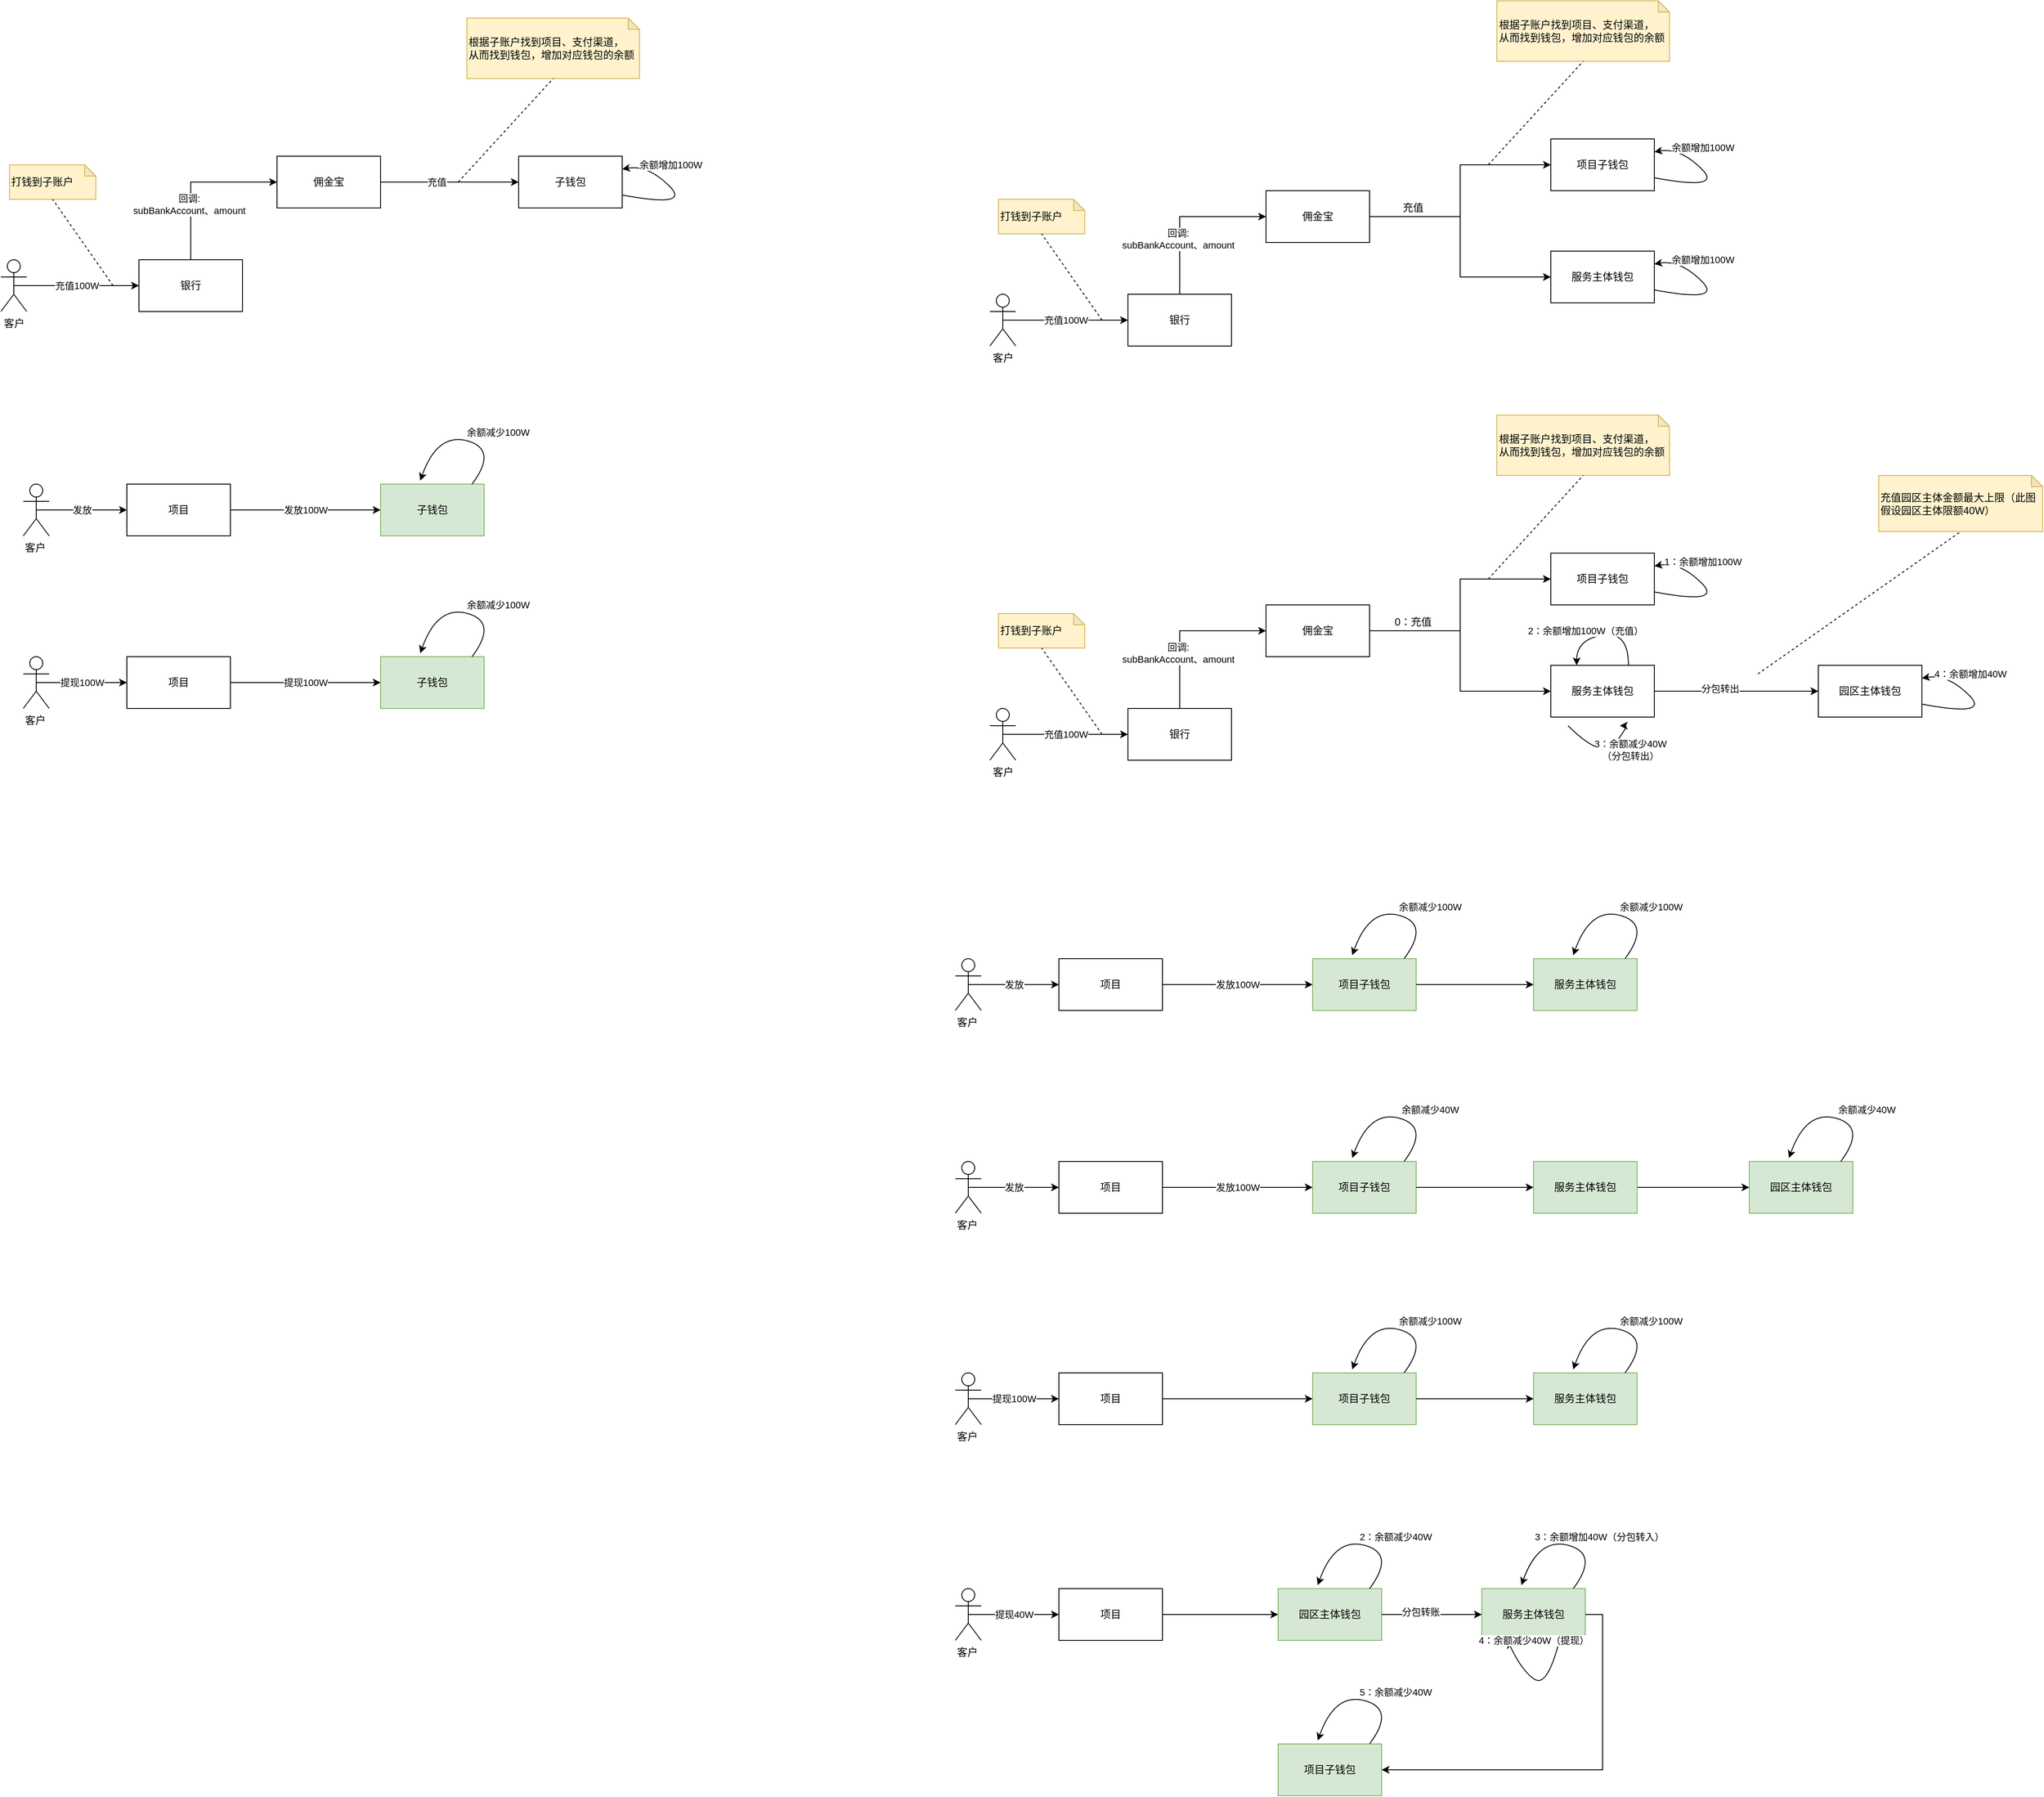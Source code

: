 <mxfile version="14.2.7" type="github">
  <diagram id="VvqAFld6kcSRDZWVkb-_" name="Page-1">
    <mxGraphModel dx="1422" dy="762" grid="1" gridSize="10" guides="1" tooltips="1" connect="1" arrows="1" fold="1" page="1" pageScale="1" pageWidth="827" pageHeight="1169" math="0" shadow="0">
      <root>
        <mxCell id="0" />
        <mxCell id="1" parent="0" />
        <mxCell id="OwSdajE1iPS6r4egMdJ5-2" value="子钱包" style="rounded=0;whiteSpace=wrap;html=1;" parent="1" vertex="1">
          <mxGeometry x="614" y="220" width="120" height="60" as="geometry" />
        </mxCell>
        <mxCell id="OwSdajE1iPS6r4egMdJ5-6" value="充值100W" style="edgeStyle=orthogonalEdgeStyle;rounded=0;orthogonalLoop=1;jettySize=auto;html=1;exitX=0.5;exitY=0.5;exitDx=0;exitDy=0;exitPerimeter=0;entryX=0;entryY=0.5;entryDx=0;entryDy=0;" parent="1" source="OwSdajE1iPS6r4egMdJ5-3" target="OwSdajE1iPS6r4egMdJ5-4" edge="1">
          <mxGeometry relative="1" as="geometry" />
        </mxCell>
        <mxCell id="OwSdajE1iPS6r4egMdJ5-3" value="客户" style="shape=umlActor;verticalLabelPosition=bottom;verticalAlign=top;html=1;outlineConnect=0;" parent="1" vertex="1">
          <mxGeometry x="14" y="340" width="30" height="60" as="geometry" />
        </mxCell>
        <mxCell id="OwSdajE1iPS6r4egMdJ5-13" style="edgeStyle=orthogonalEdgeStyle;rounded=0;orthogonalLoop=1;jettySize=auto;html=1;exitX=0.5;exitY=0;exitDx=0;exitDy=0;entryX=0;entryY=0.5;entryDx=0;entryDy=0;" parent="1" source="OwSdajE1iPS6r4egMdJ5-4" target="OwSdajE1iPS6r4egMdJ5-5" edge="1">
          <mxGeometry relative="1" as="geometry" />
        </mxCell>
        <mxCell id="OwSdajE1iPS6r4egMdJ5-14" value="回调: &lt;br&gt;subBankAccount、amount" style="edgeLabel;html=1;align=center;verticalAlign=middle;resizable=0;points=[];labelBackgroundColor=#ffffff;" parent="OwSdajE1iPS6r4egMdJ5-13" vertex="1" connectable="0">
          <mxGeometry x="-0.326" y="2" relative="1" as="geometry">
            <mxPoint as="offset" />
          </mxGeometry>
        </mxCell>
        <mxCell id="OwSdajE1iPS6r4egMdJ5-4" value="银行" style="rounded=0;whiteSpace=wrap;html=1;" parent="1" vertex="1">
          <mxGeometry x="174" y="340" width="120" height="60" as="geometry" />
        </mxCell>
        <mxCell id="OwSdajE1iPS6r4egMdJ5-15" style="edgeStyle=orthogonalEdgeStyle;rounded=0;orthogonalLoop=1;jettySize=auto;html=1;exitX=1;exitY=0.5;exitDx=0;exitDy=0;entryX=0;entryY=0.5;entryDx=0;entryDy=0;" parent="1" source="OwSdajE1iPS6r4egMdJ5-5" target="OwSdajE1iPS6r4egMdJ5-2" edge="1">
          <mxGeometry relative="1" as="geometry" />
        </mxCell>
        <mxCell id="OwSdajE1iPS6r4egMdJ5-18" value="充值" style="edgeLabel;html=1;align=center;verticalAlign=middle;resizable=0;points=[];fontColor=none;" parent="OwSdajE1iPS6r4egMdJ5-15" vertex="1" connectable="0">
          <mxGeometry x="-0.188" relative="1" as="geometry">
            <mxPoint as="offset" />
          </mxGeometry>
        </mxCell>
        <mxCell id="OwSdajE1iPS6r4egMdJ5-5" value="佣金宝" style="rounded=0;whiteSpace=wrap;html=1;" parent="1" vertex="1">
          <mxGeometry x="334" y="220" width="120" height="60" as="geometry" />
        </mxCell>
        <mxCell id="OwSdajE1iPS6r4egMdJ5-9" value="打钱到子账户" style="shape=note;whiteSpace=wrap;html=1;backgroundOutline=1;darkOpacity=0.05;align=left;fillColor=#fff2cc;strokeColor=#d6b656;size=13;" parent="1" vertex="1">
          <mxGeometry x="24" y="230" width="100" height="40" as="geometry" />
        </mxCell>
        <mxCell id="OwSdajE1iPS6r4egMdJ5-12" value="" style="endArrow=none;dashed=1;html=1;entryX=0.5;entryY=1;entryDx=0;entryDy=0;entryPerimeter=0;" parent="1" target="OwSdajE1iPS6r4egMdJ5-9" edge="1">
          <mxGeometry width="50" height="50" relative="1" as="geometry">
            <mxPoint x="144" y="370" as="sourcePoint" />
            <mxPoint x="154" y="330" as="targetPoint" />
          </mxGeometry>
        </mxCell>
        <mxCell id="OwSdajE1iPS6r4egMdJ5-17" value="根据子账户找到项目、支付渠道，&lt;br&gt;从而找到钱包，增加对应钱包的余额" style="shape=note;whiteSpace=wrap;html=1;backgroundOutline=1;darkOpacity=0.05;align=left;fillColor=#fff2cc;strokeColor=#d6b656;size=13;" parent="1" vertex="1">
          <mxGeometry x="554" y="60" width="200" height="70" as="geometry" />
        </mxCell>
        <mxCell id="OwSdajE1iPS6r4egMdJ5-19" value="" style="endArrow=none;dashed=1;html=1;fontColor=none;entryX=0.5;entryY=1;entryDx=0;entryDy=0;entryPerimeter=0;" parent="1" target="OwSdajE1iPS6r4egMdJ5-17" edge="1">
          <mxGeometry width="50" height="50" relative="1" as="geometry">
            <mxPoint x="544" y="250" as="sourcePoint" />
            <mxPoint x="614" y="160" as="targetPoint" />
          </mxGeometry>
        </mxCell>
        <mxCell id="OwSdajE1iPS6r4egMdJ5-20" value="余额增加100W" style="curved=1;endArrow=classic;html=1;fontColor=none;exitX=1;exitY=0.75;exitDx=0;exitDy=0;entryX=1;entryY=0.25;entryDx=0;entryDy=0;" parent="1" source="OwSdajE1iPS6r4egMdJ5-2" target="OwSdajE1iPS6r4egMdJ5-2" edge="1">
          <mxGeometry x="0.465" y="-18" width="50" height="50" relative="1" as="geometry">
            <mxPoint x="744" y="270" as="sourcePoint" />
            <mxPoint x="744" y="230" as="targetPoint" />
            <Array as="points">
              <mxPoint x="814" y="280" />
              <mxPoint x="764" y="230" />
            </Array>
            <mxPoint as="offset" />
          </mxGeometry>
        </mxCell>
        <mxCell id="OwSdajE1iPS6r4egMdJ5-22" value="项目" style="rounded=0;whiteSpace=wrap;html=1;" parent="1" vertex="1">
          <mxGeometry x="160" y="600" width="120" height="60" as="geometry" />
        </mxCell>
        <mxCell id="OwSdajE1iPS6r4egMdJ5-29" value="发放100W" style="edgeStyle=orthogonalEdgeStyle;rounded=0;orthogonalLoop=1;jettySize=auto;html=1;fontColor=none;exitX=1;exitY=0.5;exitDx=0;exitDy=0;" parent="1" source="OwSdajE1iPS6r4egMdJ5-22" target="OwSdajE1iPS6r4egMdJ5-28" edge="1">
          <mxGeometry relative="1" as="geometry">
            <mxPoint x="480" y="630" as="sourcePoint" />
          </mxGeometry>
        </mxCell>
        <mxCell id="OwSdajE1iPS6r4egMdJ5-28" value="子钱包" style="whiteSpace=wrap;html=1;rounded=0;fillColor=#d5e8d4;strokeColor=#82b366;" parent="1" vertex="1">
          <mxGeometry x="454" y="600" width="120" height="60" as="geometry" />
        </mxCell>
        <mxCell id="OwSdajE1iPS6r4egMdJ5-31" value="发放" style="edgeStyle=orthogonalEdgeStyle;rounded=0;orthogonalLoop=1;jettySize=auto;html=1;exitX=0.5;exitY=0.5;exitDx=0;exitDy=0;exitPerimeter=0;entryX=0;entryY=0.5;entryDx=0;entryDy=0;fontColor=none;" parent="1" source="OwSdajE1iPS6r4egMdJ5-30" target="OwSdajE1iPS6r4egMdJ5-22" edge="1">
          <mxGeometry relative="1" as="geometry" />
        </mxCell>
        <mxCell id="OwSdajE1iPS6r4egMdJ5-30" value="客户" style="shape=umlActor;verticalLabelPosition=bottom;verticalAlign=top;html=1;outlineConnect=0;labelBackgroundColor=#ffffff;fontColor=none;align=left;" parent="1" vertex="1">
          <mxGeometry x="40" y="600" width="30" height="60" as="geometry" />
        </mxCell>
        <mxCell id="OwSdajE1iPS6r4egMdJ5-45" value="" style="curved=1;endArrow=classic;html=1;fontColor=none;entryX=0.383;entryY=-0.067;entryDx=0;entryDy=0;entryPerimeter=0;" parent="1" target="OwSdajE1iPS6r4egMdJ5-28" edge="1">
          <mxGeometry width="50" height="50" relative="1" as="geometry">
            <mxPoint x="560" y="600" as="sourcePoint" />
            <mxPoint x="610" y="550" as="targetPoint" />
            <Array as="points">
              <mxPoint x="590" y="560" />
              <mxPoint x="520" y="540" />
            </Array>
          </mxGeometry>
        </mxCell>
        <mxCell id="OwSdajE1iPS6r4egMdJ5-46" value="余额减少100W" style="edgeLabel;html=1;align=center;verticalAlign=middle;resizable=0;points=[];fontColor=none;" parent="OwSdajE1iPS6r4egMdJ5-45" vertex="1" connectable="0">
          <mxGeometry x="0.091" y="2" relative="1" as="geometry">
            <mxPoint x="47.66" y="-8.46" as="offset" />
          </mxGeometry>
        </mxCell>
        <mxCell id="OwSdajE1iPS6r4egMdJ5-48" value="项目" style="rounded=0;whiteSpace=wrap;html=1;" parent="1" vertex="1">
          <mxGeometry x="160" y="800" width="120" height="60" as="geometry" />
        </mxCell>
        <mxCell id="OwSdajE1iPS6r4egMdJ5-49" value="提现100W" style="edgeStyle=orthogonalEdgeStyle;rounded=0;orthogonalLoop=1;jettySize=auto;html=1;fontColor=none;exitX=1;exitY=0.5;exitDx=0;exitDy=0;" parent="1" source="OwSdajE1iPS6r4egMdJ5-48" target="OwSdajE1iPS6r4egMdJ5-50" edge="1">
          <mxGeometry relative="1" as="geometry">
            <mxPoint x="480" y="830" as="sourcePoint" />
          </mxGeometry>
        </mxCell>
        <mxCell id="OwSdajE1iPS6r4egMdJ5-50" value="子钱包" style="whiteSpace=wrap;html=1;rounded=0;fillColor=#d5e8d4;strokeColor=#82b366;" parent="1" vertex="1">
          <mxGeometry x="454" y="800" width="120" height="60" as="geometry" />
        </mxCell>
        <mxCell id="OwSdajE1iPS6r4egMdJ5-51" value="提现100W" style="edgeStyle=orthogonalEdgeStyle;rounded=0;orthogonalLoop=1;jettySize=auto;html=1;exitX=0.5;exitY=0.5;exitDx=0;exitDy=0;exitPerimeter=0;entryX=0;entryY=0.5;entryDx=0;entryDy=0;fontColor=none;" parent="1" source="OwSdajE1iPS6r4egMdJ5-52" target="OwSdajE1iPS6r4egMdJ5-48" edge="1">
          <mxGeometry relative="1" as="geometry" />
        </mxCell>
        <mxCell id="OwSdajE1iPS6r4egMdJ5-52" value="客户" style="shape=umlActor;verticalLabelPosition=bottom;verticalAlign=top;html=1;outlineConnect=0;labelBackgroundColor=#ffffff;fontColor=none;align=left;" parent="1" vertex="1">
          <mxGeometry x="40" y="800" width="30" height="60" as="geometry" />
        </mxCell>
        <mxCell id="OwSdajE1iPS6r4egMdJ5-53" value="" style="curved=1;endArrow=classic;html=1;fontColor=none;entryX=0.383;entryY=-0.067;entryDx=0;entryDy=0;entryPerimeter=0;" parent="1" target="OwSdajE1iPS6r4egMdJ5-50" edge="1">
          <mxGeometry width="50" height="50" relative="1" as="geometry">
            <mxPoint x="560" y="800" as="sourcePoint" />
            <mxPoint x="610" y="750" as="targetPoint" />
            <Array as="points">
              <mxPoint x="590" y="760" />
              <mxPoint x="520" y="740" />
            </Array>
          </mxGeometry>
        </mxCell>
        <mxCell id="OwSdajE1iPS6r4egMdJ5-54" value="余额减少100W" style="edgeLabel;html=1;align=center;verticalAlign=middle;resizable=0;points=[];fontColor=none;" parent="OwSdajE1iPS6r4egMdJ5-53" vertex="1" connectable="0">
          <mxGeometry x="0.091" y="2" relative="1" as="geometry">
            <mxPoint x="47.66" y="-8.46" as="offset" />
          </mxGeometry>
        </mxCell>
        <mxCell id="L0Rb23iCuePktw84FL31-2" value="充值100W" style="edgeStyle=orthogonalEdgeStyle;rounded=0;orthogonalLoop=1;jettySize=auto;html=1;exitX=0.5;exitY=0.5;exitDx=0;exitDy=0;exitPerimeter=0;entryX=0;entryY=0.5;entryDx=0;entryDy=0;" edge="1" parent="1" source="L0Rb23iCuePktw84FL31-3" target="L0Rb23iCuePktw84FL31-6">
          <mxGeometry relative="1" as="geometry" />
        </mxCell>
        <mxCell id="L0Rb23iCuePktw84FL31-3" value="客户" style="shape=umlActor;verticalLabelPosition=bottom;verticalAlign=top;html=1;outlineConnect=0;" vertex="1" parent="1">
          <mxGeometry x="1160" y="380" width="30" height="60" as="geometry" />
        </mxCell>
        <mxCell id="L0Rb23iCuePktw84FL31-4" style="edgeStyle=orthogonalEdgeStyle;rounded=0;orthogonalLoop=1;jettySize=auto;html=1;exitX=0.5;exitY=0;exitDx=0;exitDy=0;entryX=0;entryY=0.5;entryDx=0;entryDy=0;" edge="1" parent="1" source="L0Rb23iCuePktw84FL31-6" target="L0Rb23iCuePktw84FL31-9">
          <mxGeometry relative="1" as="geometry" />
        </mxCell>
        <mxCell id="L0Rb23iCuePktw84FL31-5" value="回调: &lt;br&gt;subBankAccount、amount" style="edgeLabel;html=1;align=center;verticalAlign=middle;resizable=0;points=[];labelBackgroundColor=#ffffff;" vertex="1" connectable="0" parent="L0Rb23iCuePktw84FL31-4">
          <mxGeometry x="-0.326" y="2" relative="1" as="geometry">
            <mxPoint as="offset" />
          </mxGeometry>
        </mxCell>
        <mxCell id="L0Rb23iCuePktw84FL31-6" value="银行" style="rounded=0;whiteSpace=wrap;html=1;" vertex="1" parent="1">
          <mxGeometry x="1320" y="380" width="120" height="60" as="geometry" />
        </mxCell>
        <mxCell id="L0Rb23iCuePktw84FL31-21" style="edgeStyle=orthogonalEdgeStyle;rounded=0;orthogonalLoop=1;jettySize=auto;html=1;exitX=1;exitY=0.5;exitDx=0;exitDy=0;entryX=0;entryY=0.5;entryDx=0;entryDy=0;" edge="1" parent="1" source="L0Rb23iCuePktw84FL31-9" target="L0Rb23iCuePktw84FL31-19">
          <mxGeometry relative="1" as="geometry" />
        </mxCell>
        <mxCell id="L0Rb23iCuePktw84FL31-24" style="edgeStyle=orthogonalEdgeStyle;rounded=0;orthogonalLoop=1;jettySize=auto;html=1;exitX=1;exitY=0.5;exitDx=0;exitDy=0;entryX=0;entryY=0.5;entryDx=0;entryDy=0;" edge="1" parent="1" source="L0Rb23iCuePktw84FL31-9" target="L0Rb23iCuePktw84FL31-1">
          <mxGeometry relative="1" as="geometry" />
        </mxCell>
        <mxCell id="L0Rb23iCuePktw84FL31-9" value="佣金宝" style="rounded=0;whiteSpace=wrap;html=1;" vertex="1" parent="1">
          <mxGeometry x="1480" y="260" width="120" height="60" as="geometry" />
        </mxCell>
        <mxCell id="L0Rb23iCuePktw84FL31-10" value="打钱到子账户" style="shape=note;whiteSpace=wrap;html=1;backgroundOutline=1;darkOpacity=0.05;align=left;fillColor=#fff2cc;strokeColor=#d6b656;size=13;" vertex="1" parent="1">
          <mxGeometry x="1170" y="270" width="100" height="40" as="geometry" />
        </mxCell>
        <mxCell id="L0Rb23iCuePktw84FL31-11" value="" style="endArrow=none;dashed=1;html=1;entryX=0.5;entryY=1;entryDx=0;entryDy=0;entryPerimeter=0;" edge="1" parent="1" target="L0Rb23iCuePktw84FL31-10">
          <mxGeometry width="50" height="50" relative="1" as="geometry">
            <mxPoint x="1290" y="410" as="sourcePoint" />
            <mxPoint x="1300" y="370" as="targetPoint" />
          </mxGeometry>
        </mxCell>
        <mxCell id="L0Rb23iCuePktw84FL31-12" value="根据子账户找到项目、支付渠道，&lt;br&gt;从而找到钱包，增加对应钱包的余额" style="shape=note;whiteSpace=wrap;html=1;backgroundOutline=1;darkOpacity=0.05;align=left;fillColor=#fff2cc;strokeColor=#d6b656;size=13;" vertex="1" parent="1">
          <mxGeometry x="1747.5" y="40" width="200" height="70" as="geometry" />
        </mxCell>
        <mxCell id="L0Rb23iCuePktw84FL31-13" value="" style="endArrow=none;dashed=1;html=1;fontColor=none;entryX=0.5;entryY=1;entryDx=0;entryDy=0;entryPerimeter=0;" edge="1" parent="1" target="L0Rb23iCuePktw84FL31-12">
          <mxGeometry width="50" height="50" relative="1" as="geometry">
            <mxPoint x="1737.5" y="230" as="sourcePoint" />
            <mxPoint x="1807.5" y="140" as="targetPoint" />
          </mxGeometry>
        </mxCell>
        <mxCell id="L0Rb23iCuePktw84FL31-17" value="" style="group" vertex="1" connectable="0" parent="1">
          <mxGeometry x="1810" y="200" width="200" height="60" as="geometry" />
        </mxCell>
        <mxCell id="L0Rb23iCuePktw84FL31-1" value="项目子钱包" style="rounded=0;whiteSpace=wrap;html=1;" vertex="1" parent="L0Rb23iCuePktw84FL31-17">
          <mxGeometry width="120" height="60" as="geometry" />
        </mxCell>
        <mxCell id="L0Rb23iCuePktw84FL31-14" value="余额增加100W" style="curved=1;endArrow=classic;html=1;fontColor=none;exitX=1;exitY=0.75;exitDx=0;exitDy=0;entryX=1;entryY=0.25;entryDx=0;entryDy=0;" edge="1" parent="L0Rb23iCuePktw84FL31-17" source="L0Rb23iCuePktw84FL31-1" target="L0Rb23iCuePktw84FL31-1">
          <mxGeometry x="0.465" y="-18" width="50" height="50" relative="1" as="geometry">
            <mxPoint x="130" y="50" as="sourcePoint" />
            <mxPoint x="130" y="10" as="targetPoint" />
            <Array as="points">
              <mxPoint x="200" y="60" />
              <mxPoint x="150" y="10" />
            </Array>
            <mxPoint as="offset" />
          </mxGeometry>
        </mxCell>
        <mxCell id="L0Rb23iCuePktw84FL31-18" value="" style="group" vertex="1" connectable="0" parent="1">
          <mxGeometry x="1810" y="330" width="200" height="60" as="geometry" />
        </mxCell>
        <mxCell id="L0Rb23iCuePktw84FL31-19" value="服务主体钱包" style="rounded=0;whiteSpace=wrap;html=1;" vertex="1" parent="L0Rb23iCuePktw84FL31-18">
          <mxGeometry width="120" height="60" as="geometry" />
        </mxCell>
        <mxCell id="L0Rb23iCuePktw84FL31-20" value="余额增加100W" style="curved=1;endArrow=classic;html=1;fontColor=none;exitX=1;exitY=0.75;exitDx=0;exitDy=0;entryX=1;entryY=0.25;entryDx=0;entryDy=0;" edge="1" parent="L0Rb23iCuePktw84FL31-18" source="L0Rb23iCuePktw84FL31-19" target="L0Rb23iCuePktw84FL31-19">
          <mxGeometry x="0.465" y="-18" width="50" height="50" relative="1" as="geometry">
            <mxPoint x="130" y="50" as="sourcePoint" />
            <mxPoint x="130" y="10" as="targetPoint" />
            <Array as="points">
              <mxPoint x="200" y="60" />
              <mxPoint x="150" y="10" />
            </Array>
            <mxPoint as="offset" />
          </mxGeometry>
        </mxCell>
        <mxCell id="L0Rb23iCuePktw84FL31-23" value="充值" style="text;html=1;align=center;verticalAlign=middle;resizable=0;points=[];autosize=1;" vertex="1" parent="1">
          <mxGeometry x="1630" y="270" width="40" height="20" as="geometry" />
        </mxCell>
        <mxCell id="L0Rb23iCuePktw84FL31-25" value="项目" style="rounded=0;whiteSpace=wrap;html=1;" vertex="1" parent="1">
          <mxGeometry x="1240" y="1150" width="120" height="60" as="geometry" />
        </mxCell>
        <mxCell id="L0Rb23iCuePktw84FL31-26" value="发放100W" style="edgeStyle=orthogonalEdgeStyle;rounded=0;orthogonalLoop=1;jettySize=auto;html=1;fontColor=none;exitX=1;exitY=0.5;exitDx=0;exitDy=0;" edge="1" parent="1" source="L0Rb23iCuePktw84FL31-25" target="L0Rb23iCuePktw84FL31-27">
          <mxGeometry relative="1" as="geometry">
            <mxPoint x="1560" y="1180" as="sourcePoint" />
          </mxGeometry>
        </mxCell>
        <mxCell id="L0Rb23iCuePktw84FL31-28" value="发放" style="edgeStyle=orthogonalEdgeStyle;rounded=0;orthogonalLoop=1;jettySize=auto;html=1;exitX=0.5;exitY=0.5;exitDx=0;exitDy=0;exitPerimeter=0;entryX=0;entryY=0.5;entryDx=0;entryDy=0;fontColor=none;" edge="1" parent="1" source="L0Rb23iCuePktw84FL31-29" target="L0Rb23iCuePktw84FL31-25">
          <mxGeometry relative="1" as="geometry" />
        </mxCell>
        <mxCell id="L0Rb23iCuePktw84FL31-29" value="客户" style="shape=umlActor;verticalLabelPosition=bottom;verticalAlign=top;html=1;outlineConnect=0;labelBackgroundColor=#ffffff;fontColor=none;align=left;" vertex="1" parent="1">
          <mxGeometry x="1120" y="1150" width="30" height="60" as="geometry" />
        </mxCell>
        <mxCell id="L0Rb23iCuePktw84FL31-34" value="" style="group" vertex="1" connectable="0" parent="1">
          <mxGeometry x="1534" y="1090" width="136" height="120" as="geometry" />
        </mxCell>
        <mxCell id="L0Rb23iCuePktw84FL31-27" value="项目子钱包" style="whiteSpace=wrap;html=1;rounded=0;fillColor=#d5e8d4;strokeColor=#82b366;" vertex="1" parent="L0Rb23iCuePktw84FL31-34">
          <mxGeometry y="60" width="120" height="60" as="geometry" />
        </mxCell>
        <mxCell id="L0Rb23iCuePktw84FL31-30" value="" style="curved=1;endArrow=classic;html=1;fontColor=none;entryX=0.383;entryY=-0.067;entryDx=0;entryDy=0;entryPerimeter=0;" edge="1" parent="L0Rb23iCuePktw84FL31-34" target="L0Rb23iCuePktw84FL31-27">
          <mxGeometry width="50" height="50" relative="1" as="geometry">
            <mxPoint x="106" y="60" as="sourcePoint" />
            <mxPoint x="156" y="10" as="targetPoint" />
            <Array as="points">
              <mxPoint x="136" y="20" />
              <mxPoint x="66" />
            </Array>
          </mxGeometry>
        </mxCell>
        <mxCell id="L0Rb23iCuePktw84FL31-31" value="余额减少100W" style="edgeLabel;html=1;align=center;verticalAlign=middle;resizable=0;points=[];fontColor=none;" vertex="1" connectable="0" parent="L0Rb23iCuePktw84FL31-30">
          <mxGeometry x="0.091" y="2" relative="1" as="geometry">
            <mxPoint x="47.66" y="-8.46" as="offset" />
          </mxGeometry>
        </mxCell>
        <mxCell id="L0Rb23iCuePktw84FL31-35" value="" style="group" vertex="1" connectable="0" parent="1">
          <mxGeometry x="1790" y="1090" width="136" height="120" as="geometry" />
        </mxCell>
        <mxCell id="L0Rb23iCuePktw84FL31-36" value="服务主体钱包" style="whiteSpace=wrap;html=1;rounded=0;fillColor=#d5e8d4;strokeColor=#82b366;" vertex="1" parent="L0Rb23iCuePktw84FL31-35">
          <mxGeometry y="60" width="120" height="60" as="geometry" />
        </mxCell>
        <mxCell id="L0Rb23iCuePktw84FL31-37" value="" style="curved=1;endArrow=classic;html=1;fontColor=none;entryX=0.383;entryY=-0.067;entryDx=0;entryDy=0;entryPerimeter=0;" edge="1" parent="L0Rb23iCuePktw84FL31-35" target="L0Rb23iCuePktw84FL31-36">
          <mxGeometry width="50" height="50" relative="1" as="geometry">
            <mxPoint x="106" y="60" as="sourcePoint" />
            <mxPoint x="156" y="10" as="targetPoint" />
            <Array as="points">
              <mxPoint x="136" y="20" />
              <mxPoint x="66" />
            </Array>
          </mxGeometry>
        </mxCell>
        <mxCell id="L0Rb23iCuePktw84FL31-38" value="余额减少100W" style="edgeLabel;html=1;align=center;verticalAlign=middle;resizable=0;points=[];fontColor=none;" vertex="1" connectable="0" parent="L0Rb23iCuePktw84FL31-37">
          <mxGeometry x="0.091" y="2" relative="1" as="geometry">
            <mxPoint x="47.66" y="-8.46" as="offset" />
          </mxGeometry>
        </mxCell>
        <mxCell id="L0Rb23iCuePktw84FL31-39" style="edgeStyle=orthogonalEdgeStyle;rounded=0;orthogonalLoop=1;jettySize=auto;html=1;exitX=1;exitY=0.5;exitDx=0;exitDy=0;" edge="1" parent="1" source="L0Rb23iCuePktw84FL31-27" target="L0Rb23iCuePktw84FL31-36">
          <mxGeometry relative="1" as="geometry" />
        </mxCell>
        <mxCell id="L0Rb23iCuePktw84FL31-40" value="项目" style="rounded=0;whiteSpace=wrap;html=1;" vertex="1" parent="1">
          <mxGeometry x="1240" y="1385" width="120" height="60" as="geometry" />
        </mxCell>
        <mxCell id="L0Rb23iCuePktw84FL31-41" value="发放100W" style="edgeStyle=orthogonalEdgeStyle;rounded=0;orthogonalLoop=1;jettySize=auto;html=1;fontColor=none;exitX=1;exitY=0.5;exitDx=0;exitDy=0;" edge="1" parent="1" source="L0Rb23iCuePktw84FL31-40" target="L0Rb23iCuePktw84FL31-45">
          <mxGeometry relative="1" as="geometry">
            <mxPoint x="1560" y="1415" as="sourcePoint" />
          </mxGeometry>
        </mxCell>
        <mxCell id="L0Rb23iCuePktw84FL31-42" value="发放" style="edgeStyle=orthogonalEdgeStyle;rounded=0;orthogonalLoop=1;jettySize=auto;html=1;exitX=0.5;exitY=0.5;exitDx=0;exitDy=0;exitPerimeter=0;entryX=0;entryY=0.5;entryDx=0;entryDy=0;fontColor=none;" edge="1" parent="1" source="L0Rb23iCuePktw84FL31-43" target="L0Rb23iCuePktw84FL31-40">
          <mxGeometry relative="1" as="geometry" />
        </mxCell>
        <mxCell id="L0Rb23iCuePktw84FL31-43" value="客户" style="shape=umlActor;verticalLabelPosition=bottom;verticalAlign=top;html=1;outlineConnect=0;labelBackgroundColor=#ffffff;fontColor=none;align=left;" vertex="1" parent="1">
          <mxGeometry x="1120" y="1385" width="30" height="60" as="geometry" />
        </mxCell>
        <mxCell id="L0Rb23iCuePktw84FL31-44" value="" style="group" vertex="1" connectable="0" parent="1">
          <mxGeometry x="1534" y="1325" width="136" height="120" as="geometry" />
        </mxCell>
        <mxCell id="L0Rb23iCuePktw84FL31-45" value="项目子钱包" style="whiteSpace=wrap;html=1;rounded=0;fillColor=#d5e8d4;strokeColor=#82b366;" vertex="1" parent="L0Rb23iCuePktw84FL31-44">
          <mxGeometry y="60" width="120" height="60" as="geometry" />
        </mxCell>
        <mxCell id="L0Rb23iCuePktw84FL31-46" value="" style="curved=1;endArrow=classic;html=1;fontColor=none;entryX=0.383;entryY=-0.067;entryDx=0;entryDy=0;entryPerimeter=0;" edge="1" parent="L0Rb23iCuePktw84FL31-44" target="L0Rb23iCuePktw84FL31-45">
          <mxGeometry width="50" height="50" relative="1" as="geometry">
            <mxPoint x="106" y="60" as="sourcePoint" />
            <mxPoint x="156" y="10" as="targetPoint" />
            <Array as="points">
              <mxPoint x="136" y="20" />
              <mxPoint x="66" />
            </Array>
          </mxGeometry>
        </mxCell>
        <mxCell id="L0Rb23iCuePktw84FL31-47" value="余额减少40W" style="edgeLabel;html=1;align=center;verticalAlign=middle;resizable=0;points=[];fontColor=none;" vertex="1" connectable="0" parent="L0Rb23iCuePktw84FL31-46">
          <mxGeometry x="0.091" y="2" relative="1" as="geometry">
            <mxPoint x="47.66" y="-8.46" as="offset" />
          </mxGeometry>
        </mxCell>
        <mxCell id="L0Rb23iCuePktw84FL31-52" style="edgeStyle=orthogonalEdgeStyle;rounded=0;orthogonalLoop=1;jettySize=auto;html=1;exitX=1;exitY=0.5;exitDx=0;exitDy=0;" edge="1" parent="1" source="L0Rb23iCuePktw84FL31-45" target="L0Rb23iCuePktw84FL31-49">
          <mxGeometry relative="1" as="geometry" />
        </mxCell>
        <mxCell id="L0Rb23iCuePktw84FL31-53" value="" style="group" vertex="1" connectable="0" parent="1">
          <mxGeometry x="2040" y="1325" width="136" height="120" as="geometry" />
        </mxCell>
        <mxCell id="L0Rb23iCuePktw84FL31-54" value="园区主体钱包" style="whiteSpace=wrap;html=1;rounded=0;fillColor=#d5e8d4;strokeColor=#82b366;" vertex="1" parent="L0Rb23iCuePktw84FL31-53">
          <mxGeometry y="60" width="120" height="60" as="geometry" />
        </mxCell>
        <mxCell id="L0Rb23iCuePktw84FL31-55" value="" style="curved=1;endArrow=classic;html=1;fontColor=none;entryX=0.383;entryY=-0.067;entryDx=0;entryDy=0;entryPerimeter=0;" edge="1" parent="L0Rb23iCuePktw84FL31-53" target="L0Rb23iCuePktw84FL31-54">
          <mxGeometry width="50" height="50" relative="1" as="geometry">
            <mxPoint x="106" y="60" as="sourcePoint" />
            <mxPoint x="156" y="10" as="targetPoint" />
            <Array as="points">
              <mxPoint x="136" y="20" />
              <mxPoint x="66" />
            </Array>
          </mxGeometry>
        </mxCell>
        <mxCell id="L0Rb23iCuePktw84FL31-56" value="余额减少40W" style="edgeLabel;html=1;align=center;verticalAlign=middle;resizable=0;points=[];fontColor=none;" vertex="1" connectable="0" parent="L0Rb23iCuePktw84FL31-55">
          <mxGeometry x="0.091" y="2" relative="1" as="geometry">
            <mxPoint x="47.66" y="-8.46" as="offset" />
          </mxGeometry>
        </mxCell>
        <mxCell id="L0Rb23iCuePktw84FL31-57" style="edgeStyle=orthogonalEdgeStyle;rounded=0;orthogonalLoop=1;jettySize=auto;html=1;exitX=1;exitY=0.5;exitDx=0;exitDy=0;entryX=0;entryY=0.5;entryDx=0;entryDy=0;" edge="1" parent="1" source="L0Rb23iCuePktw84FL31-49" target="L0Rb23iCuePktw84FL31-54">
          <mxGeometry relative="1" as="geometry" />
        </mxCell>
        <mxCell id="L0Rb23iCuePktw84FL31-49" value="服务主体钱包" style="whiteSpace=wrap;html=1;rounded=0;fillColor=#d5e8d4;strokeColor=#82b366;" vertex="1" parent="1">
          <mxGeometry x="1790" y="1385" width="120" height="60" as="geometry" />
        </mxCell>
        <mxCell id="L0Rb23iCuePktw84FL31-58" value="充值100W" style="edgeStyle=orthogonalEdgeStyle;rounded=0;orthogonalLoop=1;jettySize=auto;html=1;exitX=0.5;exitY=0.5;exitDx=0;exitDy=0;exitPerimeter=0;entryX=0;entryY=0.5;entryDx=0;entryDy=0;" edge="1" parent="1" source="L0Rb23iCuePktw84FL31-59" target="L0Rb23iCuePktw84FL31-62">
          <mxGeometry relative="1" as="geometry" />
        </mxCell>
        <mxCell id="L0Rb23iCuePktw84FL31-59" value="客户" style="shape=umlActor;verticalLabelPosition=bottom;verticalAlign=top;html=1;outlineConnect=0;" vertex="1" parent="1">
          <mxGeometry x="1160" y="860" width="30" height="60" as="geometry" />
        </mxCell>
        <mxCell id="L0Rb23iCuePktw84FL31-60" style="edgeStyle=orthogonalEdgeStyle;rounded=0;orthogonalLoop=1;jettySize=auto;html=1;exitX=0.5;exitY=0;exitDx=0;exitDy=0;entryX=0;entryY=0.5;entryDx=0;entryDy=0;" edge="1" parent="1" source="L0Rb23iCuePktw84FL31-62" target="L0Rb23iCuePktw84FL31-65">
          <mxGeometry relative="1" as="geometry" />
        </mxCell>
        <mxCell id="L0Rb23iCuePktw84FL31-61" value="回调: &lt;br&gt;subBankAccount、amount" style="edgeLabel;html=1;align=center;verticalAlign=middle;resizable=0;points=[];labelBackgroundColor=#ffffff;" vertex="1" connectable="0" parent="L0Rb23iCuePktw84FL31-60">
          <mxGeometry x="-0.326" y="2" relative="1" as="geometry">
            <mxPoint as="offset" />
          </mxGeometry>
        </mxCell>
        <mxCell id="L0Rb23iCuePktw84FL31-62" value="银行" style="rounded=0;whiteSpace=wrap;html=1;" vertex="1" parent="1">
          <mxGeometry x="1320" y="860" width="120" height="60" as="geometry" />
        </mxCell>
        <mxCell id="L0Rb23iCuePktw84FL31-63" style="edgeStyle=orthogonalEdgeStyle;rounded=0;orthogonalLoop=1;jettySize=auto;html=1;exitX=1;exitY=0.5;exitDx=0;exitDy=0;entryX=0;entryY=0.5;entryDx=0;entryDy=0;" edge="1" parent="1" source="L0Rb23iCuePktw84FL31-65" target="L0Rb23iCuePktw84FL31-86">
          <mxGeometry relative="1" as="geometry">
            <mxPoint x="1810" y="840" as="targetPoint" />
          </mxGeometry>
        </mxCell>
        <mxCell id="L0Rb23iCuePktw84FL31-64" style="edgeStyle=orthogonalEdgeStyle;rounded=0;orthogonalLoop=1;jettySize=auto;html=1;exitX=1;exitY=0.5;exitDx=0;exitDy=0;entryX=0;entryY=0.5;entryDx=0;entryDy=0;" edge="1" parent="1" source="L0Rb23iCuePktw84FL31-65" target="L0Rb23iCuePktw84FL31-71">
          <mxGeometry relative="1" as="geometry" />
        </mxCell>
        <mxCell id="L0Rb23iCuePktw84FL31-65" value="佣金宝" style="rounded=0;whiteSpace=wrap;html=1;" vertex="1" parent="1">
          <mxGeometry x="1480" y="740" width="120" height="60" as="geometry" />
        </mxCell>
        <mxCell id="L0Rb23iCuePktw84FL31-66" value="打钱到子账户" style="shape=note;whiteSpace=wrap;html=1;backgroundOutline=1;darkOpacity=0.05;align=left;fillColor=#fff2cc;strokeColor=#d6b656;size=13;" vertex="1" parent="1">
          <mxGeometry x="1170" y="750" width="100" height="40" as="geometry" />
        </mxCell>
        <mxCell id="L0Rb23iCuePktw84FL31-67" value="" style="endArrow=none;dashed=1;html=1;entryX=0.5;entryY=1;entryDx=0;entryDy=0;entryPerimeter=0;" edge="1" parent="1" target="L0Rb23iCuePktw84FL31-66">
          <mxGeometry width="50" height="50" relative="1" as="geometry">
            <mxPoint x="1290" y="890" as="sourcePoint" />
            <mxPoint x="1300" y="850" as="targetPoint" />
          </mxGeometry>
        </mxCell>
        <mxCell id="L0Rb23iCuePktw84FL31-68" value="根据子账户找到项目、支付渠道，&lt;br&gt;从而找到钱包，增加对应钱包的余额" style="shape=note;whiteSpace=wrap;html=1;backgroundOutline=1;darkOpacity=0.05;align=left;fillColor=#fff2cc;strokeColor=#d6b656;size=13;" vertex="1" parent="1">
          <mxGeometry x="1747.5" y="520" width="200" height="70" as="geometry" />
        </mxCell>
        <mxCell id="L0Rb23iCuePktw84FL31-69" value="" style="endArrow=none;dashed=1;html=1;fontColor=none;entryX=0.5;entryY=1;entryDx=0;entryDy=0;entryPerimeter=0;" edge="1" parent="1" target="L0Rb23iCuePktw84FL31-68">
          <mxGeometry width="50" height="50" relative="1" as="geometry">
            <mxPoint x="1737.5" y="710" as="sourcePoint" />
            <mxPoint x="1807.5" y="620" as="targetPoint" />
          </mxGeometry>
        </mxCell>
        <mxCell id="L0Rb23iCuePktw84FL31-70" value="" style="group" vertex="1" connectable="0" parent="1">
          <mxGeometry x="1810" y="680" width="200" height="60" as="geometry" />
        </mxCell>
        <mxCell id="L0Rb23iCuePktw84FL31-71" value="项目子钱包" style="rounded=0;whiteSpace=wrap;html=1;" vertex="1" parent="L0Rb23iCuePktw84FL31-70">
          <mxGeometry width="120" height="60" as="geometry" />
        </mxCell>
        <mxCell id="L0Rb23iCuePktw84FL31-72" value="1：余额增加100W" style="curved=1;endArrow=classic;html=1;fontColor=none;exitX=1;exitY=0.75;exitDx=0;exitDy=0;entryX=1;entryY=0.25;entryDx=0;entryDy=0;" edge="1" parent="L0Rb23iCuePktw84FL31-70" source="L0Rb23iCuePktw84FL31-71" target="L0Rb23iCuePktw84FL31-71">
          <mxGeometry x="0.465" y="-18" width="50" height="50" relative="1" as="geometry">
            <mxPoint x="130" y="50" as="sourcePoint" />
            <mxPoint x="130" y="10" as="targetPoint" />
            <Array as="points">
              <mxPoint x="200" y="60" />
              <mxPoint x="150" y="10" />
            </Array>
            <mxPoint as="offset" />
          </mxGeometry>
        </mxCell>
        <mxCell id="L0Rb23iCuePktw84FL31-76" value="0：充值" style="text;html=1;align=center;verticalAlign=middle;resizable=0;points=[];autosize=1;" vertex="1" parent="1">
          <mxGeometry x="1620" y="750" width="60" height="20" as="geometry" />
        </mxCell>
        <mxCell id="L0Rb23iCuePktw84FL31-78" value="" style="group" vertex="1" connectable="0" parent="1">
          <mxGeometry x="2120" y="810" width="200" height="60" as="geometry" />
        </mxCell>
        <mxCell id="L0Rb23iCuePktw84FL31-79" value="园区主体钱包" style="rounded=0;whiteSpace=wrap;html=1;" vertex="1" parent="L0Rb23iCuePktw84FL31-78">
          <mxGeometry width="120" height="60" as="geometry" />
        </mxCell>
        <mxCell id="L0Rb23iCuePktw84FL31-80" value="4：余额增加40W" style="curved=1;endArrow=classic;html=1;fontColor=none;exitX=1;exitY=0.75;exitDx=0;exitDy=0;entryX=1;entryY=0.25;entryDx=0;entryDy=0;" edge="1" parent="L0Rb23iCuePktw84FL31-78" source="L0Rb23iCuePktw84FL31-79" target="L0Rb23iCuePktw84FL31-79">
          <mxGeometry x="0.465" y="-18" width="50" height="50" relative="1" as="geometry">
            <mxPoint x="130" y="50" as="sourcePoint" />
            <mxPoint x="130" y="10" as="targetPoint" />
            <Array as="points">
              <mxPoint x="200" y="60" />
              <mxPoint x="150" y="10" />
            </Array>
            <mxPoint as="offset" />
          </mxGeometry>
        </mxCell>
        <mxCell id="L0Rb23iCuePktw84FL31-81" style="edgeStyle=orthogonalEdgeStyle;rounded=0;orthogonalLoop=1;jettySize=auto;html=1;entryX=0;entryY=0.5;entryDx=0;entryDy=0;exitX=1;exitY=0.5;exitDx=0;exitDy=0;" edge="1" parent="1" source="L0Rb23iCuePktw84FL31-86" target="L0Rb23iCuePktw84FL31-79">
          <mxGeometry relative="1" as="geometry">
            <mxPoint x="1950" y="840" as="sourcePoint" />
          </mxGeometry>
        </mxCell>
        <mxCell id="L0Rb23iCuePktw84FL31-82" value="分包转出" style="edgeLabel;html=1;align=center;verticalAlign=middle;resizable=0;points=[];" vertex="1" connectable="0" parent="L0Rb23iCuePktw84FL31-81">
          <mxGeometry x="-0.2" y="3" relative="1" as="geometry">
            <mxPoint as="offset" />
          </mxGeometry>
        </mxCell>
        <mxCell id="L0Rb23iCuePktw84FL31-83" value="充值园区主体金额最大上限（此图假设园区主体限额40W）" style="shape=note;whiteSpace=wrap;html=1;backgroundOutline=1;darkOpacity=0.05;align=left;fillColor=#fff2cc;strokeColor=#d6b656;size=13;" vertex="1" parent="1">
          <mxGeometry x="2190" y="590" width="190" height="65" as="geometry" />
        </mxCell>
        <mxCell id="L0Rb23iCuePktw84FL31-84" value="" style="endArrow=none;dashed=1;html=1;entryX=0.5;entryY=1;entryDx=0;entryDy=0;entryPerimeter=0;" edge="1" parent="1" target="L0Rb23iCuePktw84FL31-83">
          <mxGeometry width="50" height="50" relative="1" as="geometry">
            <mxPoint x="2050" y="820" as="sourcePoint" />
            <mxPoint x="2140" y="720" as="targetPoint" />
          </mxGeometry>
        </mxCell>
        <mxCell id="L0Rb23iCuePktw84FL31-89" value="" style="group" vertex="1" connectable="0" parent="1">
          <mxGeometry x="1810" y="770" width="120" height="150" as="geometry" />
        </mxCell>
        <mxCell id="L0Rb23iCuePktw84FL31-88" value="3：余额减少40W&lt;br&gt;（分包转出）" style="curved=1;endArrow=classic;html=1;fontColor=none;" edge="1" parent="L0Rb23iCuePktw84FL31-89">
          <mxGeometry x="0.465" y="-18" width="50" height="50" relative="1" as="geometry">
            <mxPoint x="20" y="110" as="sourcePoint" />
            <mxPoint x="80" y="110" as="targetPoint" />
            <Array as="points">
              <mxPoint x="60" y="150" />
              <mxPoint x="90" y="110" />
            </Array>
            <mxPoint as="offset" />
          </mxGeometry>
        </mxCell>
        <mxCell id="L0Rb23iCuePktw84FL31-86" value="服务主体钱包" style="rounded=0;whiteSpace=wrap;html=1;" vertex="1" parent="L0Rb23iCuePktw84FL31-89">
          <mxGeometry y="40" width="120" height="60" as="geometry" />
        </mxCell>
        <mxCell id="L0Rb23iCuePktw84FL31-87" value="2：余额增加100W（充值）" style="curved=1;endArrow=classic;html=1;fontColor=none;exitX=0.75;exitY=0;exitDx=0;exitDy=0;entryX=0.25;entryY=0;entryDx=0;entryDy=0;" edge="1" parent="L0Rb23iCuePktw84FL31-89" source="L0Rb23iCuePktw84FL31-86" target="L0Rb23iCuePktw84FL31-86">
          <mxGeometry x="-1810" y="-860" width="50" height="50" as="geometry">
            <mxPoint x="130" y="90" as="sourcePoint" />
            <mxPoint x="130" y="50" as="targetPoint" />
            <Array as="points">
              <mxPoint x="90" />
              <mxPoint x="30" y="10" />
            </Array>
            <mxPoint x="-20" y="-40" as="offset" />
          </mxGeometry>
        </mxCell>
        <mxCell id="L0Rb23iCuePktw84FL31-90" value="项目" style="rounded=0;whiteSpace=wrap;html=1;" vertex="1" parent="1">
          <mxGeometry x="1240" y="1630" width="120" height="60" as="geometry" />
        </mxCell>
        <mxCell id="L0Rb23iCuePktw84FL31-91" value="" style="edgeStyle=orthogonalEdgeStyle;rounded=0;orthogonalLoop=1;jettySize=auto;html=1;fontColor=none;exitX=1;exitY=0.5;exitDx=0;exitDy=0;" edge="1" parent="1" source="L0Rb23iCuePktw84FL31-90" target="L0Rb23iCuePktw84FL31-95">
          <mxGeometry relative="1" as="geometry">
            <mxPoint x="1560" y="1660" as="sourcePoint" />
          </mxGeometry>
        </mxCell>
        <mxCell id="L0Rb23iCuePktw84FL31-92" value="提现100W" style="edgeStyle=orthogonalEdgeStyle;rounded=0;orthogonalLoop=1;jettySize=auto;html=1;exitX=0.5;exitY=0.5;exitDx=0;exitDy=0;exitPerimeter=0;entryX=0;entryY=0.5;entryDx=0;entryDy=0;fontColor=none;" edge="1" parent="1" source="L0Rb23iCuePktw84FL31-93" target="L0Rb23iCuePktw84FL31-90">
          <mxGeometry relative="1" as="geometry" />
        </mxCell>
        <mxCell id="L0Rb23iCuePktw84FL31-93" value="客户" style="shape=umlActor;verticalLabelPosition=bottom;verticalAlign=top;html=1;outlineConnect=0;labelBackgroundColor=#ffffff;fontColor=none;align=left;" vertex="1" parent="1">
          <mxGeometry x="1120" y="1630" width="30" height="60" as="geometry" />
        </mxCell>
        <mxCell id="L0Rb23iCuePktw84FL31-94" value="" style="group" vertex="1" connectable="0" parent="1">
          <mxGeometry x="1534" y="1570" width="136" height="120" as="geometry" />
        </mxCell>
        <mxCell id="L0Rb23iCuePktw84FL31-95" value="项目子钱包" style="whiteSpace=wrap;html=1;rounded=0;fillColor=#d5e8d4;strokeColor=#82b366;" vertex="1" parent="L0Rb23iCuePktw84FL31-94">
          <mxGeometry y="60" width="120" height="60" as="geometry" />
        </mxCell>
        <mxCell id="L0Rb23iCuePktw84FL31-96" value="" style="curved=1;endArrow=classic;html=1;fontColor=none;entryX=0.383;entryY=-0.067;entryDx=0;entryDy=0;entryPerimeter=0;" edge="1" parent="L0Rb23iCuePktw84FL31-94" target="L0Rb23iCuePktw84FL31-95">
          <mxGeometry width="50" height="50" relative="1" as="geometry">
            <mxPoint x="106" y="60" as="sourcePoint" />
            <mxPoint x="156" y="10" as="targetPoint" />
            <Array as="points">
              <mxPoint x="136" y="20" />
              <mxPoint x="66" />
            </Array>
          </mxGeometry>
        </mxCell>
        <mxCell id="L0Rb23iCuePktw84FL31-97" value="余额减少100W" style="edgeLabel;html=1;align=center;verticalAlign=middle;resizable=0;points=[];fontColor=none;" vertex="1" connectable="0" parent="L0Rb23iCuePktw84FL31-96">
          <mxGeometry x="0.091" y="2" relative="1" as="geometry">
            <mxPoint x="47.66" y="-8.46" as="offset" />
          </mxGeometry>
        </mxCell>
        <mxCell id="L0Rb23iCuePktw84FL31-98" value="" style="group" vertex="1" connectable="0" parent="1">
          <mxGeometry x="1790" y="1570" width="136" height="120" as="geometry" />
        </mxCell>
        <mxCell id="L0Rb23iCuePktw84FL31-99" value="服务主体钱包" style="whiteSpace=wrap;html=1;rounded=0;fillColor=#d5e8d4;strokeColor=#82b366;" vertex="1" parent="L0Rb23iCuePktw84FL31-98">
          <mxGeometry y="60" width="120" height="60" as="geometry" />
        </mxCell>
        <mxCell id="L0Rb23iCuePktw84FL31-100" value="" style="curved=1;endArrow=classic;html=1;fontColor=none;entryX=0.383;entryY=-0.067;entryDx=0;entryDy=0;entryPerimeter=0;" edge="1" parent="L0Rb23iCuePktw84FL31-98" target="L0Rb23iCuePktw84FL31-99">
          <mxGeometry width="50" height="50" relative="1" as="geometry">
            <mxPoint x="106" y="60" as="sourcePoint" />
            <mxPoint x="156" y="10" as="targetPoint" />
            <Array as="points">
              <mxPoint x="136" y="20" />
              <mxPoint x="66" />
            </Array>
          </mxGeometry>
        </mxCell>
        <mxCell id="L0Rb23iCuePktw84FL31-101" value="余额减少100W" style="edgeLabel;html=1;align=center;verticalAlign=middle;resizable=0;points=[];fontColor=none;" vertex="1" connectable="0" parent="L0Rb23iCuePktw84FL31-100">
          <mxGeometry x="0.091" y="2" relative="1" as="geometry">
            <mxPoint x="47.66" y="-8.46" as="offset" />
          </mxGeometry>
        </mxCell>
        <mxCell id="L0Rb23iCuePktw84FL31-102" style="edgeStyle=orthogonalEdgeStyle;rounded=0;orthogonalLoop=1;jettySize=auto;html=1;exitX=1;exitY=0.5;exitDx=0;exitDy=0;" edge="1" parent="1" source="L0Rb23iCuePktw84FL31-95" target="L0Rb23iCuePktw84FL31-99">
          <mxGeometry relative="1" as="geometry" />
        </mxCell>
        <mxCell id="L0Rb23iCuePktw84FL31-131" style="edgeStyle=orthogonalEdgeStyle;rounded=0;orthogonalLoop=1;jettySize=auto;html=1;exitX=1;exitY=0.5;exitDx=0;exitDy=0;entryX=0;entryY=0.5;entryDx=0;entryDy=0;" edge="1" parent="1" source="L0Rb23iCuePktw84FL31-103" target="L0Rb23iCuePktw84FL31-113">
          <mxGeometry relative="1" as="geometry" />
        </mxCell>
        <mxCell id="L0Rb23iCuePktw84FL31-103" value="项目" style="rounded=0;whiteSpace=wrap;html=1;" vertex="1" parent="1">
          <mxGeometry x="1240" y="1880" width="120" height="60" as="geometry" />
        </mxCell>
        <mxCell id="L0Rb23iCuePktw84FL31-105" value="提现40W" style="edgeStyle=orthogonalEdgeStyle;rounded=0;orthogonalLoop=1;jettySize=auto;html=1;exitX=0.5;exitY=0.5;exitDx=0;exitDy=0;exitPerimeter=0;entryX=0;entryY=0.5;entryDx=0;entryDy=0;fontColor=none;" edge="1" parent="1" source="L0Rb23iCuePktw84FL31-106" target="L0Rb23iCuePktw84FL31-103">
          <mxGeometry relative="1" as="geometry" />
        </mxCell>
        <mxCell id="L0Rb23iCuePktw84FL31-106" value="客户" style="shape=umlActor;verticalLabelPosition=bottom;verticalAlign=top;html=1;outlineConnect=0;labelBackgroundColor=#ffffff;fontColor=none;align=left;" vertex="1" parent="1">
          <mxGeometry x="1120" y="1880" width="30" height="60" as="geometry" />
        </mxCell>
        <mxCell id="L0Rb23iCuePktw84FL31-107" value="" style="group" vertex="1" connectable="0" parent="1">
          <mxGeometry x="1494" y="2000" width="136" height="120" as="geometry" />
        </mxCell>
        <mxCell id="L0Rb23iCuePktw84FL31-108" value="项目子钱包" style="whiteSpace=wrap;html=1;rounded=0;fillColor=#d5e8d4;strokeColor=#82b366;" vertex="1" parent="L0Rb23iCuePktw84FL31-107">
          <mxGeometry y="60" width="120" height="60" as="geometry" />
        </mxCell>
        <mxCell id="L0Rb23iCuePktw84FL31-109" value="" style="curved=1;endArrow=classic;html=1;fontColor=none;entryX=0.383;entryY=-0.067;entryDx=0;entryDy=0;entryPerimeter=0;" edge="1" parent="L0Rb23iCuePktw84FL31-107" target="L0Rb23iCuePktw84FL31-108">
          <mxGeometry width="50" height="50" relative="1" as="geometry">
            <mxPoint x="106" y="60" as="sourcePoint" />
            <mxPoint x="156" y="10" as="targetPoint" />
            <Array as="points">
              <mxPoint x="136" y="20" />
              <mxPoint x="66" />
            </Array>
          </mxGeometry>
        </mxCell>
        <mxCell id="L0Rb23iCuePktw84FL31-110" value="5：余额减少40W" style="edgeLabel;html=1;align=center;verticalAlign=middle;resizable=0;points=[];fontColor=none;" vertex="1" connectable="0" parent="L0Rb23iCuePktw84FL31-109">
          <mxGeometry x="0.091" y="2" relative="1" as="geometry">
            <mxPoint x="47.66" y="-8.46" as="offset" />
          </mxGeometry>
        </mxCell>
        <mxCell id="L0Rb23iCuePktw84FL31-112" value="" style="group" vertex="1" connectable="0" parent="1">
          <mxGeometry x="1494" y="1820" width="136" height="120" as="geometry" />
        </mxCell>
        <mxCell id="L0Rb23iCuePktw84FL31-113" value="园区主体钱包" style="whiteSpace=wrap;html=1;rounded=0;fillColor=#d5e8d4;strokeColor=#82b366;" vertex="1" parent="L0Rb23iCuePktw84FL31-112">
          <mxGeometry y="60" width="120" height="60" as="geometry" />
        </mxCell>
        <mxCell id="L0Rb23iCuePktw84FL31-114" value="" style="curved=1;endArrow=classic;html=1;fontColor=none;entryX=0.383;entryY=-0.067;entryDx=0;entryDy=0;entryPerimeter=0;" edge="1" parent="L0Rb23iCuePktw84FL31-112" target="L0Rb23iCuePktw84FL31-113">
          <mxGeometry width="50" height="50" relative="1" as="geometry">
            <mxPoint x="106" y="60" as="sourcePoint" />
            <mxPoint x="156" y="10" as="targetPoint" />
            <Array as="points">
              <mxPoint x="136" y="20" />
              <mxPoint x="66" />
            </Array>
          </mxGeometry>
        </mxCell>
        <mxCell id="L0Rb23iCuePktw84FL31-115" value="2：余额减少40W" style="edgeLabel;html=1;align=center;verticalAlign=middle;resizable=0;points=[];fontColor=none;" vertex="1" connectable="0" parent="L0Rb23iCuePktw84FL31-114">
          <mxGeometry x="0.091" y="2" relative="1" as="geometry">
            <mxPoint x="47.66" y="-8.46" as="offset" />
          </mxGeometry>
        </mxCell>
        <mxCell id="L0Rb23iCuePktw84FL31-129" value="" style="group" vertex="1" connectable="0" parent="1">
          <mxGeometry x="1730" y="1820" width="136" height="175" as="geometry" />
        </mxCell>
        <mxCell id="L0Rb23iCuePktw84FL31-120" value="服务主体钱包" style="whiteSpace=wrap;html=1;rounded=0;fillColor=#d5e8d4;strokeColor=#82b366;" vertex="1" parent="L0Rb23iCuePktw84FL31-129">
          <mxGeometry y="60" width="120" height="60" as="geometry" />
        </mxCell>
        <mxCell id="L0Rb23iCuePktw84FL31-121" value="" style="curved=1;endArrow=classic;html=1;fontColor=none;entryX=0.383;entryY=-0.067;entryDx=0;entryDy=0;entryPerimeter=0;" edge="1" parent="L0Rb23iCuePktw84FL31-129" target="L0Rb23iCuePktw84FL31-120">
          <mxGeometry width="50" height="50" as="geometry">
            <mxPoint x="106" y="60" as="sourcePoint" />
            <mxPoint x="156" y="10" as="targetPoint" />
            <Array as="points">
              <mxPoint x="136" y="20" />
              <mxPoint x="66" />
            </Array>
          </mxGeometry>
        </mxCell>
        <mxCell id="L0Rb23iCuePktw84FL31-122" value="3：余额增加40W（分包转入）" style="edgeLabel;html=1;align=center;verticalAlign=middle;resizable=0;points=[];fontColor=none;" vertex="1" connectable="0" parent="L0Rb23iCuePktw84FL31-121">
          <mxGeometry x="0.091" y="2" relative="1" as="geometry">
            <mxPoint x="47.66" y="-8.46" as="offset" />
          </mxGeometry>
        </mxCell>
        <mxCell id="L0Rb23iCuePktw84FL31-127" value="4：余额减少40W（提现）" style="curved=1;endArrow=classic;html=1;entryX=0.25;entryY=1;entryDx=0;entryDy=0;exitX=0.75;exitY=1;exitDx=0;exitDy=0;" edge="1" parent="L0Rb23iCuePktw84FL31-129" source="L0Rb23iCuePktw84FL31-120" target="L0Rb23iCuePktw84FL31-120">
          <mxGeometry width="50" height="50" as="geometry">
            <mxPoint x="46" y="205" as="sourcePoint" />
            <mxPoint x="96" y="155" as="targetPoint" />
            <Array as="points">
              <mxPoint x="76" y="175" />
              <mxPoint x="46" y="155" />
            </Array>
          </mxGeometry>
        </mxCell>
        <mxCell id="L0Rb23iCuePktw84FL31-132" style="edgeStyle=orthogonalEdgeStyle;rounded=0;orthogonalLoop=1;jettySize=auto;html=1;exitX=1;exitY=0.5;exitDx=0;exitDy=0;entryX=1;entryY=0.5;entryDx=0;entryDy=0;" edge="1" parent="1" source="L0Rb23iCuePktw84FL31-120" target="L0Rb23iCuePktw84FL31-108">
          <mxGeometry relative="1" as="geometry" />
        </mxCell>
        <mxCell id="L0Rb23iCuePktw84FL31-133" style="edgeStyle=orthogonalEdgeStyle;rounded=0;orthogonalLoop=1;jettySize=auto;html=1;exitX=1;exitY=0.5;exitDx=0;exitDy=0;" edge="1" parent="1" source="L0Rb23iCuePktw84FL31-113" target="L0Rb23iCuePktw84FL31-120">
          <mxGeometry relative="1" as="geometry" />
        </mxCell>
        <mxCell id="L0Rb23iCuePktw84FL31-134" value="分包转账" style="edgeLabel;html=1;align=center;verticalAlign=middle;resizable=0;points=[];" vertex="1" connectable="0" parent="L0Rb23iCuePktw84FL31-133">
          <mxGeometry x="-0.224" y="3" relative="1" as="geometry">
            <mxPoint as="offset" />
          </mxGeometry>
        </mxCell>
      </root>
    </mxGraphModel>
  </diagram>
</mxfile>
